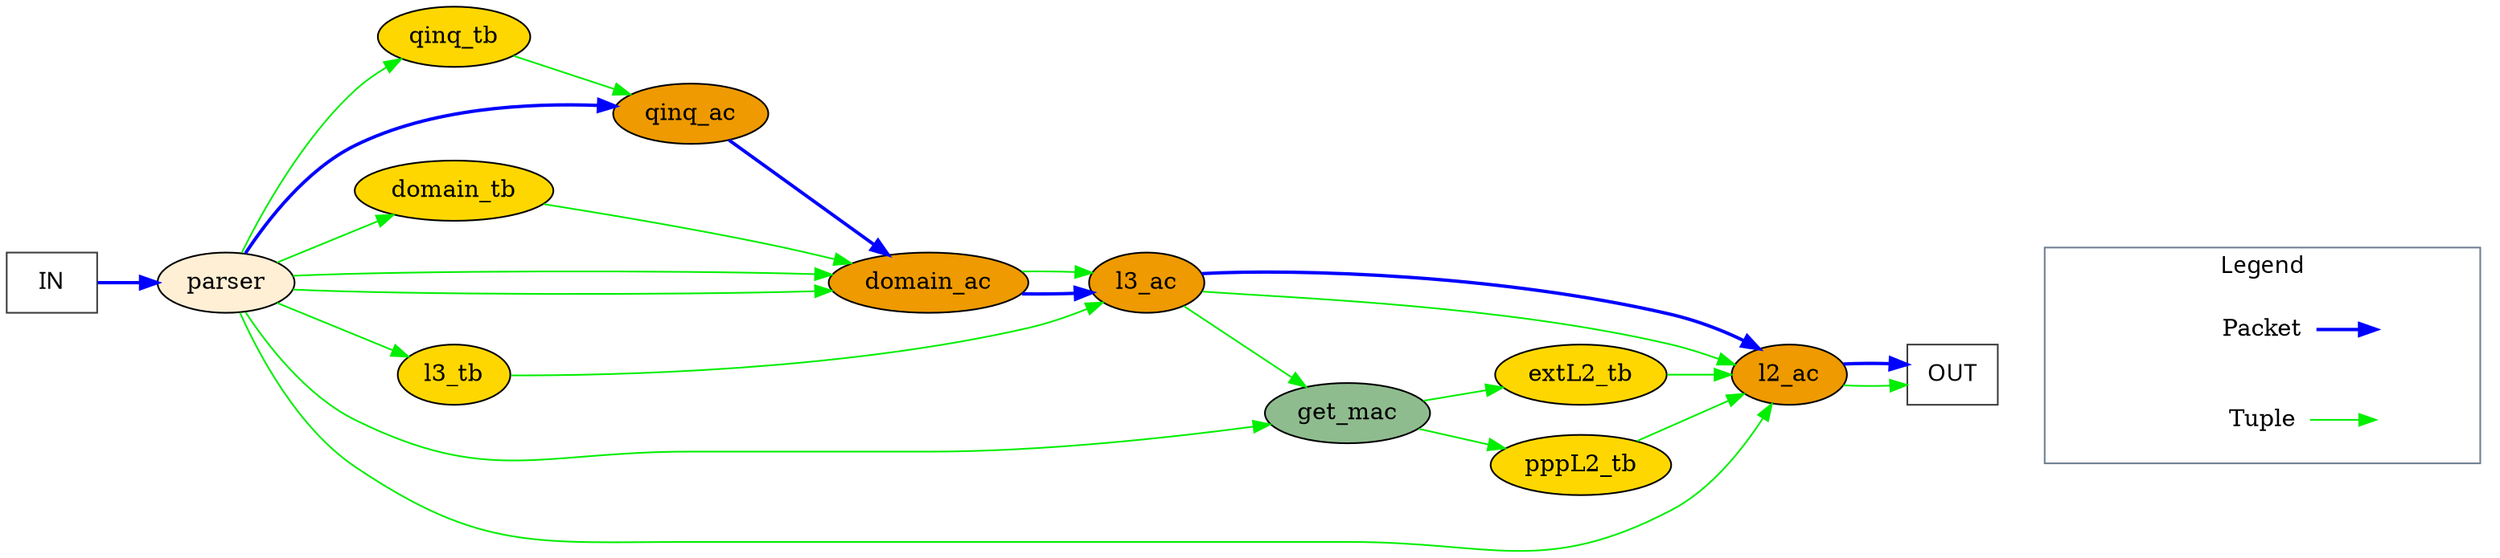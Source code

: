 digraph PPPOE {
rankdir = LR;
_IN_[label = "IN", shape=box, color = gray24,  fontname="times:italic"  ];
_OUT_[label = "OUT", shape=box, color = gray24,  fontname="times:italic"  ];
parser[style = filled, fillcolor = papayawhip ];
qinq_tb[style = filled, fillcolor = gold ];
qinq_ac[style = filled, fillcolor = orange2 ];
domain_tb[style = filled, fillcolor = gold ];
domain_ac[style = filled, fillcolor = orange2 ];
l3_tb[style = filled, fillcolor = gold ];
l3_ac[style = filled, fillcolor = orange2 ];
get_mac[style = filled, fillcolor = darkseagreen ];
pppL2_tb[style = filled, fillcolor = gold ];
extL2_tb[style = filled, fillcolor = gold ];
l2_ac[style = filled, fillcolor = orange2 ];
_IN_ -> parser [color=blue, style = bold] ;
parser -> qinq_tb [color=green2] ;
qinq_tb -> qinq_ac [color=green2] ;
parser -> qinq_ac [color=blue, style = bold] ;
parser -> domain_tb [color=green2] ;
qinq_ac -> domain_ac [color=blue, style = bold] ;
domain_tb -> domain_ac [color=green2] ;
parser -> domain_ac [color=green2] ;
parser -> domain_ac [color=green2] ;
parser -> l3_tb [color=green2] ;
domain_ac -> l3_ac [color=blue, style = bold] ;
domain_ac -> l3_ac [color=green2] ;
l3_tb -> l3_ac [color=green2] ;
l3_ac -> get_mac [color=green2] ;
parser -> get_mac [color=green2] ;
get_mac -> pppL2_tb [color=green2] ;
get_mac -> extL2_tb [color=green2] ;
pppL2_tb -> l2_ac [color=green2] ;
extL2_tb -> l2_ac [color=green2] ;
l3_ac -> l2_ac [color=green2] ;
parser -> l2_ac [color=green2] ;
l3_ac -> l2_ac [color=blue, style = bold] ;
l2_ac -> _OUT_ [color=green2] ;
l2_ac -> _OUT_ [color=blue, style = bold] ;
subgraph cluster_0 { 
    node [shape=plaintext];
    
    k3 [label = "Tuple" ];
    k2 [label = "Packet" ];

    d2 [label = "" ];
    d3 [label = "" ];

    anchor [label = "" ];
    
    anchor -> k2 [style=invis];
    anchor -> k3 [style=invis];  
    
    k2 -> d2 [color=blue, style=bold];
    k3 -> d3 [color=green2];
    
    label = "Legend"; fontname="times:bold";
    color=SlateGray
}
_OUT_ -> anchor [style=invis];

}

